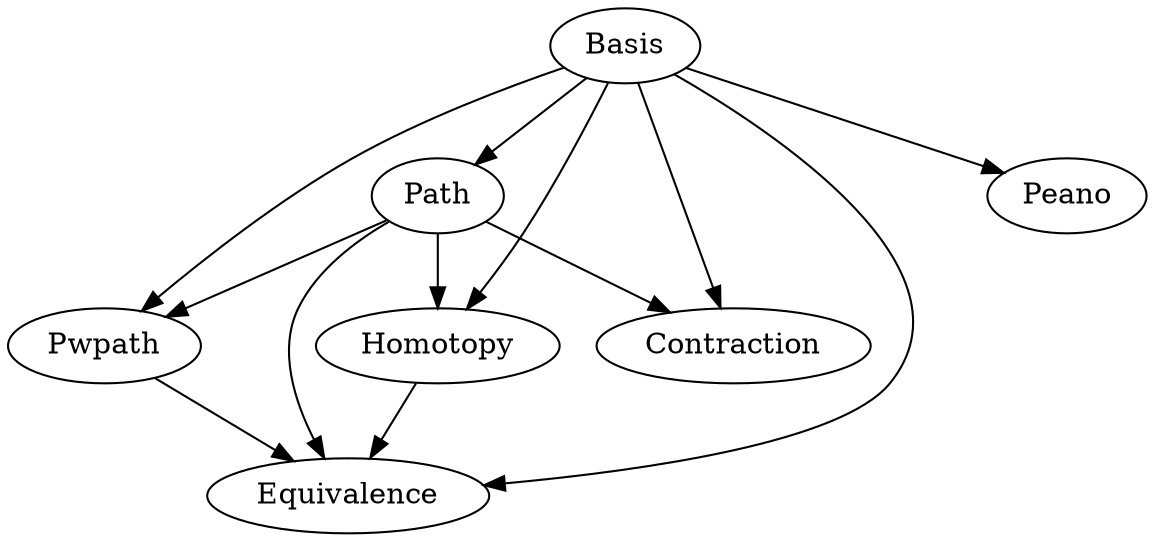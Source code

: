 digraph G {
    Basis -> Path;
    
    Path -> Homotopy;
    Basis -> Homotopy;
    
    Basis -> Pwpath;
    Path -> Pwpath;
    
    Basis -> Contraction;
    Path -> Contraction;
    
    Basis -> Equivalence;
    Path -> Equivalence;
    Pwpath -> Equivalence;
    Homotopy -> Equivalence;

    Basis -> Peano;
}
